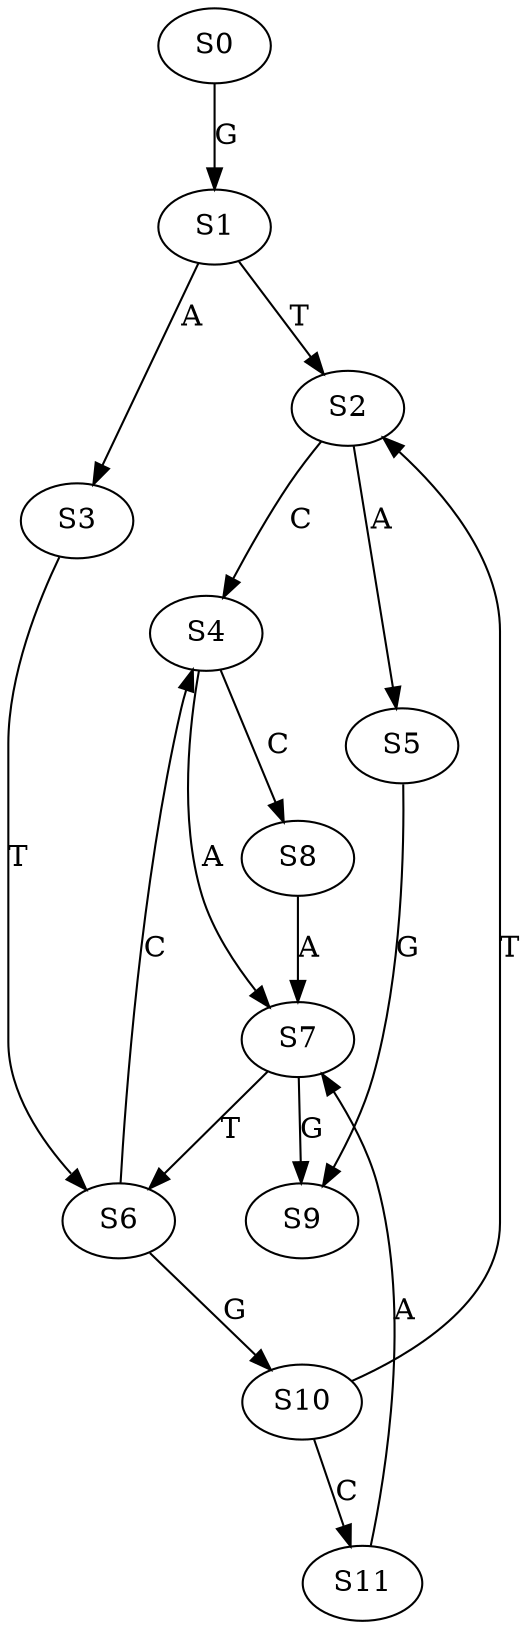 strict digraph  {
	S0 -> S1 [ label = G ];
	S1 -> S2 [ label = T ];
	S1 -> S3 [ label = A ];
	S2 -> S4 [ label = C ];
	S2 -> S5 [ label = A ];
	S3 -> S6 [ label = T ];
	S4 -> S7 [ label = A ];
	S4 -> S8 [ label = C ];
	S5 -> S9 [ label = G ];
	S6 -> S10 [ label = G ];
	S6 -> S4 [ label = C ];
	S7 -> S9 [ label = G ];
	S7 -> S6 [ label = T ];
	S8 -> S7 [ label = A ];
	S10 -> S11 [ label = C ];
	S10 -> S2 [ label = T ];
	S11 -> S7 [ label = A ];
}
